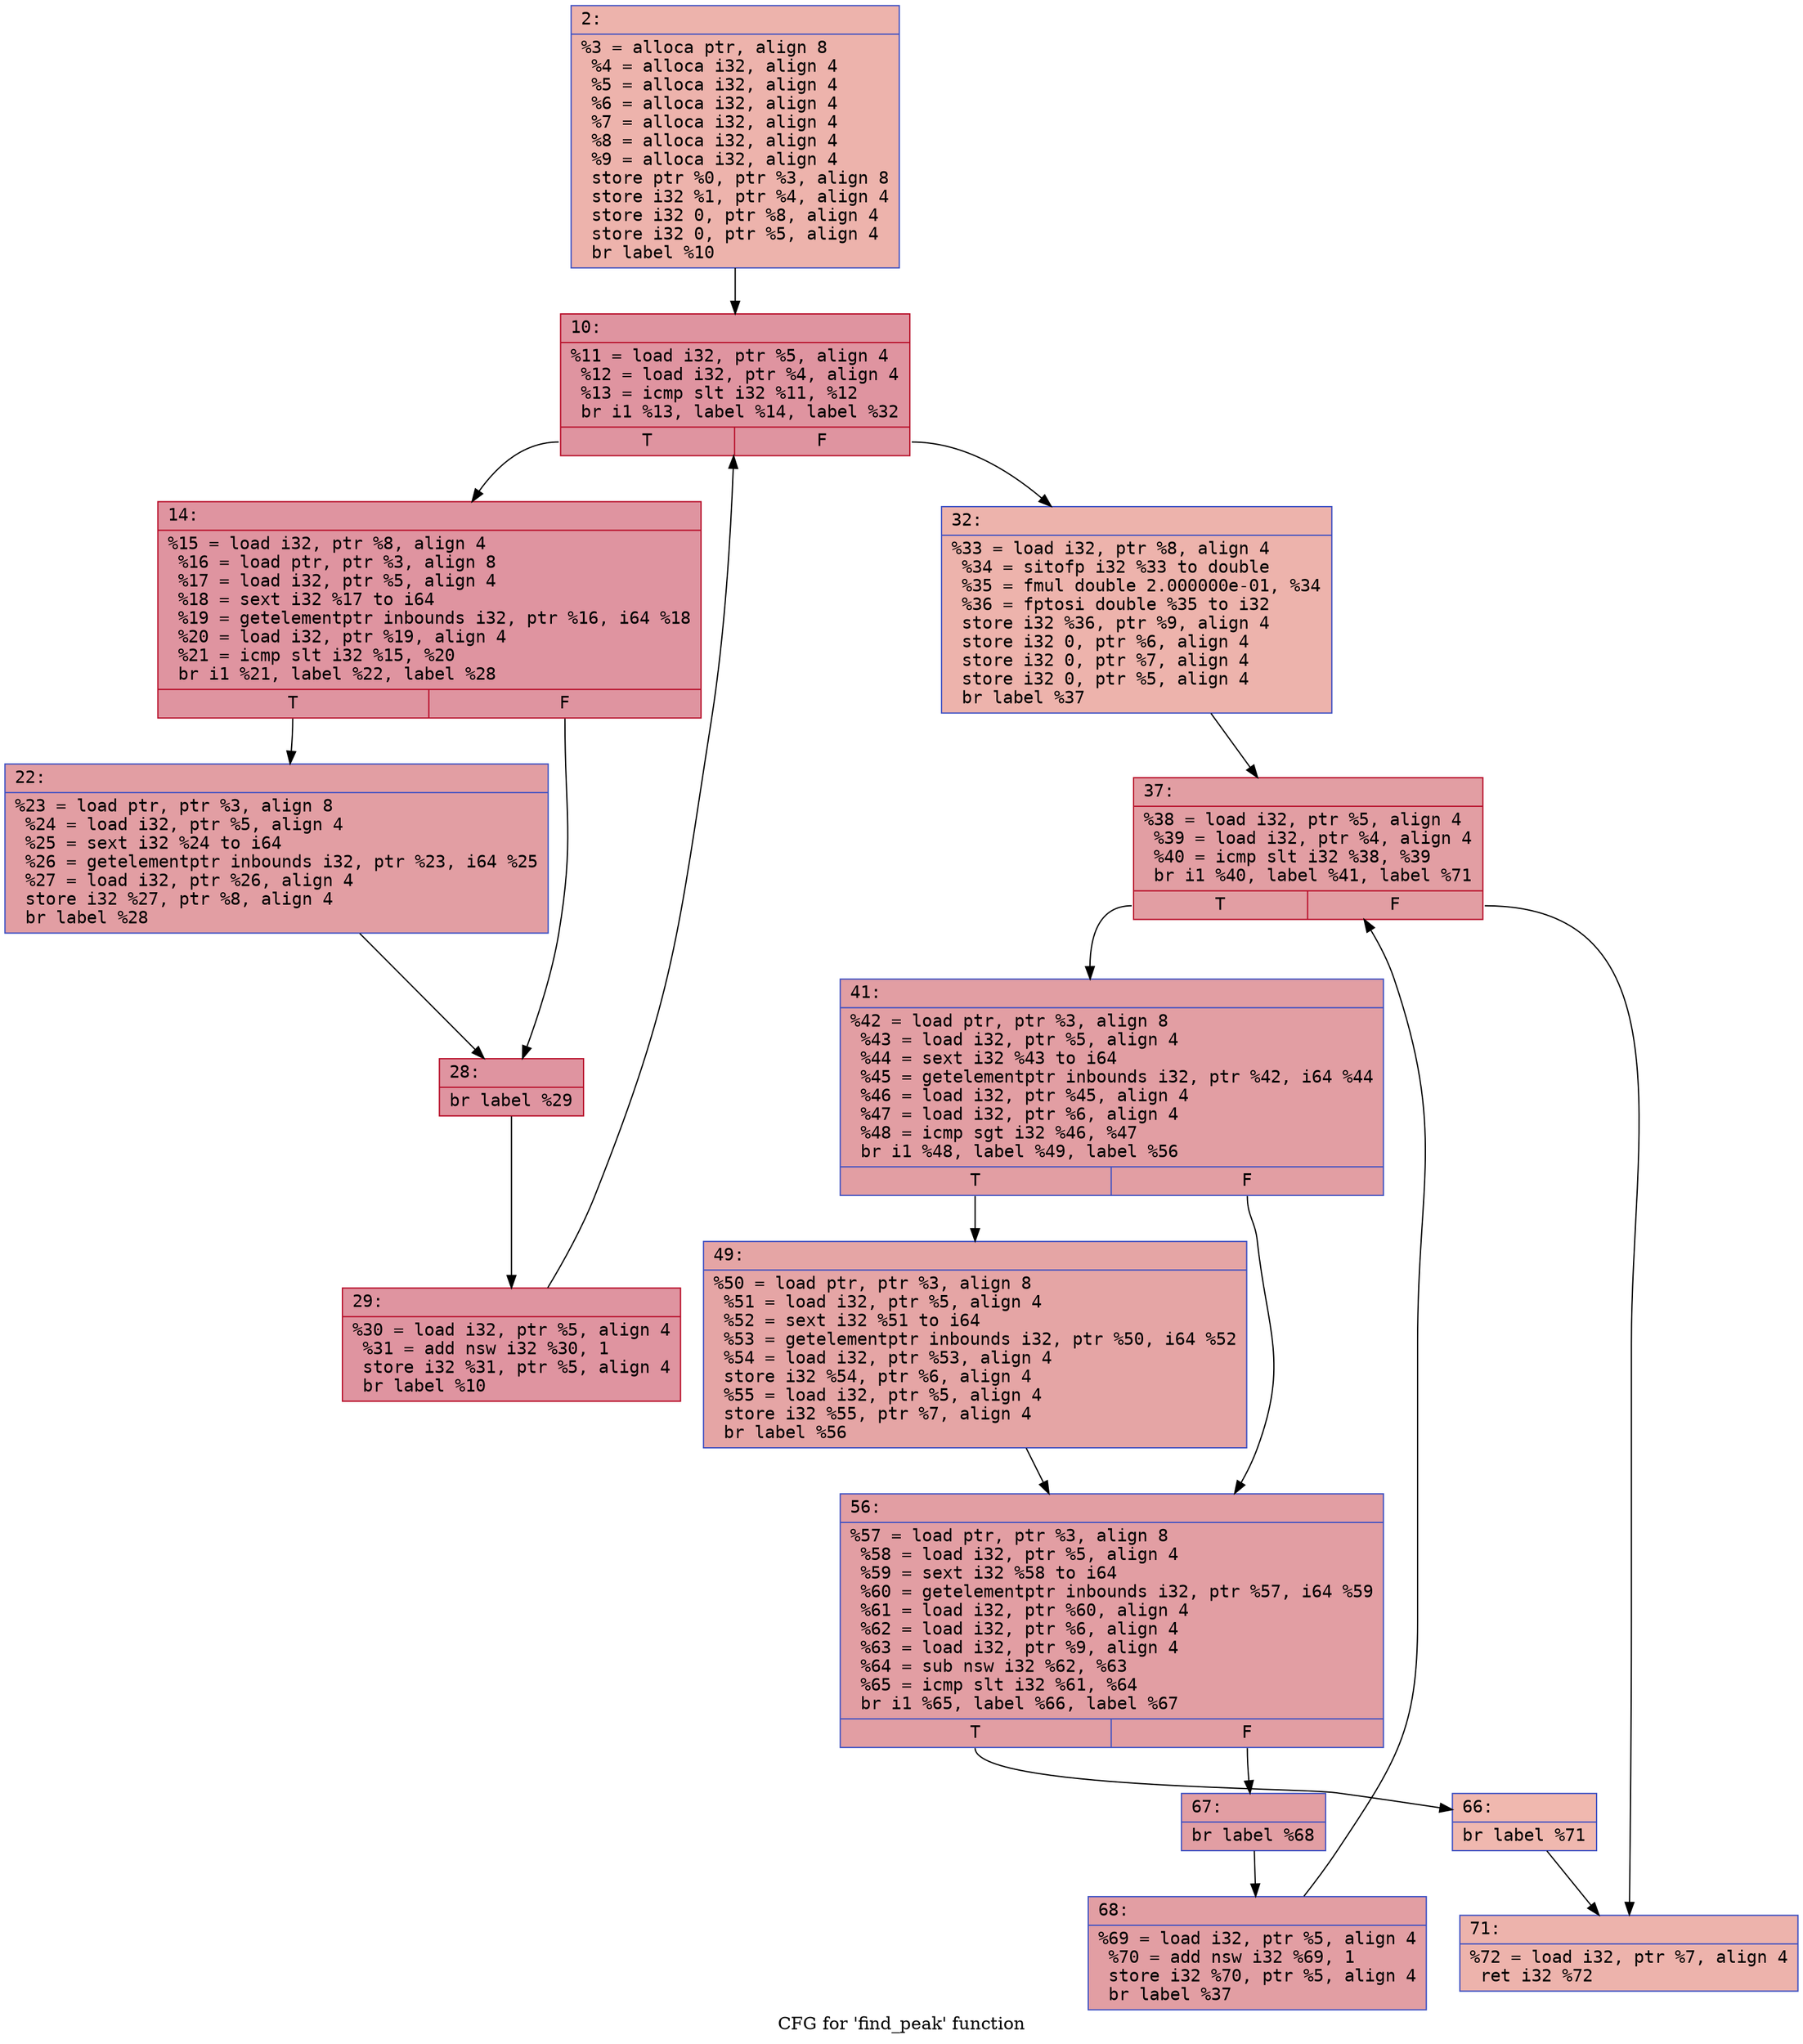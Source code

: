 digraph "CFG for 'find_peak' function" {
	label="CFG for 'find_peak' function";

	Node0x600001bb6d00 [shape=record,color="#3d50c3ff", style=filled, fillcolor="#d6524470" fontname="Courier",label="{2:\l|  %3 = alloca ptr, align 8\l  %4 = alloca i32, align 4\l  %5 = alloca i32, align 4\l  %6 = alloca i32, align 4\l  %7 = alloca i32, align 4\l  %8 = alloca i32, align 4\l  %9 = alloca i32, align 4\l  store ptr %0, ptr %3, align 8\l  store i32 %1, ptr %4, align 4\l  store i32 0, ptr %8, align 4\l  store i32 0, ptr %5, align 4\l  br label %10\l}"];
	Node0x600001bb6d00 -> Node0x600001bb6d50[tooltip="2 -> 10\nProbability 100.00%" ];
	Node0x600001bb6d50 [shape=record,color="#b70d28ff", style=filled, fillcolor="#b70d2870" fontname="Courier",label="{10:\l|  %11 = load i32, ptr %5, align 4\l  %12 = load i32, ptr %4, align 4\l  %13 = icmp slt i32 %11, %12\l  br i1 %13, label %14, label %32\l|{<s0>T|<s1>F}}"];
	Node0x600001bb6d50:s0 -> Node0x600001bb6da0[tooltip="10 -> 14\nProbability 96.88%" ];
	Node0x600001bb6d50:s1 -> Node0x600001bb6ee0[tooltip="10 -> 32\nProbability 3.12%" ];
	Node0x600001bb6da0 [shape=record,color="#b70d28ff", style=filled, fillcolor="#b70d2870" fontname="Courier",label="{14:\l|  %15 = load i32, ptr %8, align 4\l  %16 = load ptr, ptr %3, align 8\l  %17 = load i32, ptr %5, align 4\l  %18 = sext i32 %17 to i64\l  %19 = getelementptr inbounds i32, ptr %16, i64 %18\l  %20 = load i32, ptr %19, align 4\l  %21 = icmp slt i32 %15, %20\l  br i1 %21, label %22, label %28\l|{<s0>T|<s1>F}}"];
	Node0x600001bb6da0:s0 -> Node0x600001bb6df0[tooltip="14 -> 22\nProbability 50.00%" ];
	Node0x600001bb6da0:s1 -> Node0x600001bb6e40[tooltip="14 -> 28\nProbability 50.00%" ];
	Node0x600001bb6df0 [shape=record,color="#3d50c3ff", style=filled, fillcolor="#be242e70" fontname="Courier",label="{22:\l|  %23 = load ptr, ptr %3, align 8\l  %24 = load i32, ptr %5, align 4\l  %25 = sext i32 %24 to i64\l  %26 = getelementptr inbounds i32, ptr %23, i64 %25\l  %27 = load i32, ptr %26, align 4\l  store i32 %27, ptr %8, align 4\l  br label %28\l}"];
	Node0x600001bb6df0 -> Node0x600001bb6e40[tooltip="22 -> 28\nProbability 100.00%" ];
	Node0x600001bb6e40 [shape=record,color="#b70d28ff", style=filled, fillcolor="#b70d2870" fontname="Courier",label="{28:\l|  br label %29\l}"];
	Node0x600001bb6e40 -> Node0x600001bb6e90[tooltip="28 -> 29\nProbability 100.00%" ];
	Node0x600001bb6e90 [shape=record,color="#b70d28ff", style=filled, fillcolor="#b70d2870" fontname="Courier",label="{29:\l|  %30 = load i32, ptr %5, align 4\l  %31 = add nsw i32 %30, 1\l  store i32 %31, ptr %5, align 4\l  br label %10\l}"];
	Node0x600001bb6e90 -> Node0x600001bb6d50[tooltip="29 -> 10\nProbability 100.00%" ];
	Node0x600001bb6ee0 [shape=record,color="#3d50c3ff", style=filled, fillcolor="#d6524470" fontname="Courier",label="{32:\l|  %33 = load i32, ptr %8, align 4\l  %34 = sitofp i32 %33 to double\l  %35 = fmul double 2.000000e-01, %34\l  %36 = fptosi double %35 to i32\l  store i32 %36, ptr %9, align 4\l  store i32 0, ptr %6, align 4\l  store i32 0, ptr %7, align 4\l  store i32 0, ptr %5, align 4\l  br label %37\l}"];
	Node0x600001bb6ee0 -> Node0x600001bb6f30[tooltip="32 -> 37\nProbability 100.00%" ];
	Node0x600001bb6f30 [shape=record,color="#b70d28ff", style=filled, fillcolor="#be242e70" fontname="Courier",label="{37:\l|  %38 = load i32, ptr %5, align 4\l  %39 = load i32, ptr %4, align 4\l  %40 = icmp slt i32 %38, %39\l  br i1 %40, label %41, label %71\l|{<s0>T|<s1>F}}"];
	Node0x600001bb6f30:s0 -> Node0x600001bb6f80[tooltip="37 -> 41\nProbability 96.88%" ];
	Node0x600001bb6f30:s1 -> Node0x600001bb7160[tooltip="37 -> 71\nProbability 3.12%" ];
	Node0x600001bb6f80 [shape=record,color="#3d50c3ff", style=filled, fillcolor="#be242e70" fontname="Courier",label="{41:\l|  %42 = load ptr, ptr %3, align 8\l  %43 = load i32, ptr %5, align 4\l  %44 = sext i32 %43 to i64\l  %45 = getelementptr inbounds i32, ptr %42, i64 %44\l  %46 = load i32, ptr %45, align 4\l  %47 = load i32, ptr %6, align 4\l  %48 = icmp sgt i32 %46, %47\l  br i1 %48, label %49, label %56\l|{<s0>T|<s1>F}}"];
	Node0x600001bb6f80:s0 -> Node0x600001bb6fd0[tooltip="41 -> 49\nProbability 50.00%" ];
	Node0x600001bb6f80:s1 -> Node0x600001bb7020[tooltip="41 -> 56\nProbability 50.00%" ];
	Node0x600001bb6fd0 [shape=record,color="#3d50c3ff", style=filled, fillcolor="#c5333470" fontname="Courier",label="{49:\l|  %50 = load ptr, ptr %3, align 8\l  %51 = load i32, ptr %5, align 4\l  %52 = sext i32 %51 to i64\l  %53 = getelementptr inbounds i32, ptr %50, i64 %52\l  %54 = load i32, ptr %53, align 4\l  store i32 %54, ptr %6, align 4\l  %55 = load i32, ptr %5, align 4\l  store i32 %55, ptr %7, align 4\l  br label %56\l}"];
	Node0x600001bb6fd0 -> Node0x600001bb7020[tooltip="49 -> 56\nProbability 100.00%" ];
	Node0x600001bb7020 [shape=record,color="#3d50c3ff", style=filled, fillcolor="#be242e70" fontname="Courier",label="{56:\l|  %57 = load ptr, ptr %3, align 8\l  %58 = load i32, ptr %5, align 4\l  %59 = sext i32 %58 to i64\l  %60 = getelementptr inbounds i32, ptr %57, i64 %59\l  %61 = load i32, ptr %60, align 4\l  %62 = load i32, ptr %6, align 4\l  %63 = load i32, ptr %9, align 4\l  %64 = sub nsw i32 %62, %63\l  %65 = icmp slt i32 %61, %64\l  br i1 %65, label %66, label %67\l|{<s0>T|<s1>F}}"];
	Node0x600001bb7020:s0 -> Node0x600001bb7070[tooltip="56 -> 66\nProbability 3.12%" ];
	Node0x600001bb7020:s1 -> Node0x600001bb70c0[tooltip="56 -> 67\nProbability 96.88%" ];
	Node0x600001bb7070 [shape=record,color="#3d50c3ff", style=filled, fillcolor="#dc5d4a70" fontname="Courier",label="{66:\l|  br label %71\l}"];
	Node0x600001bb7070 -> Node0x600001bb7160[tooltip="66 -> 71\nProbability 100.00%" ];
	Node0x600001bb70c0 [shape=record,color="#3d50c3ff", style=filled, fillcolor="#be242e70" fontname="Courier",label="{67:\l|  br label %68\l}"];
	Node0x600001bb70c0 -> Node0x600001bb7110[tooltip="67 -> 68\nProbability 100.00%" ];
	Node0x600001bb7110 [shape=record,color="#3d50c3ff", style=filled, fillcolor="#be242e70" fontname="Courier",label="{68:\l|  %69 = load i32, ptr %5, align 4\l  %70 = add nsw i32 %69, 1\l  store i32 %70, ptr %5, align 4\l  br label %37\l}"];
	Node0x600001bb7110 -> Node0x600001bb6f30[tooltip="68 -> 37\nProbability 100.00%" ];
	Node0x600001bb7160 [shape=record,color="#3d50c3ff", style=filled, fillcolor="#d6524470" fontname="Courier",label="{71:\l|  %72 = load i32, ptr %7, align 4\l  ret i32 %72\l}"];
}
